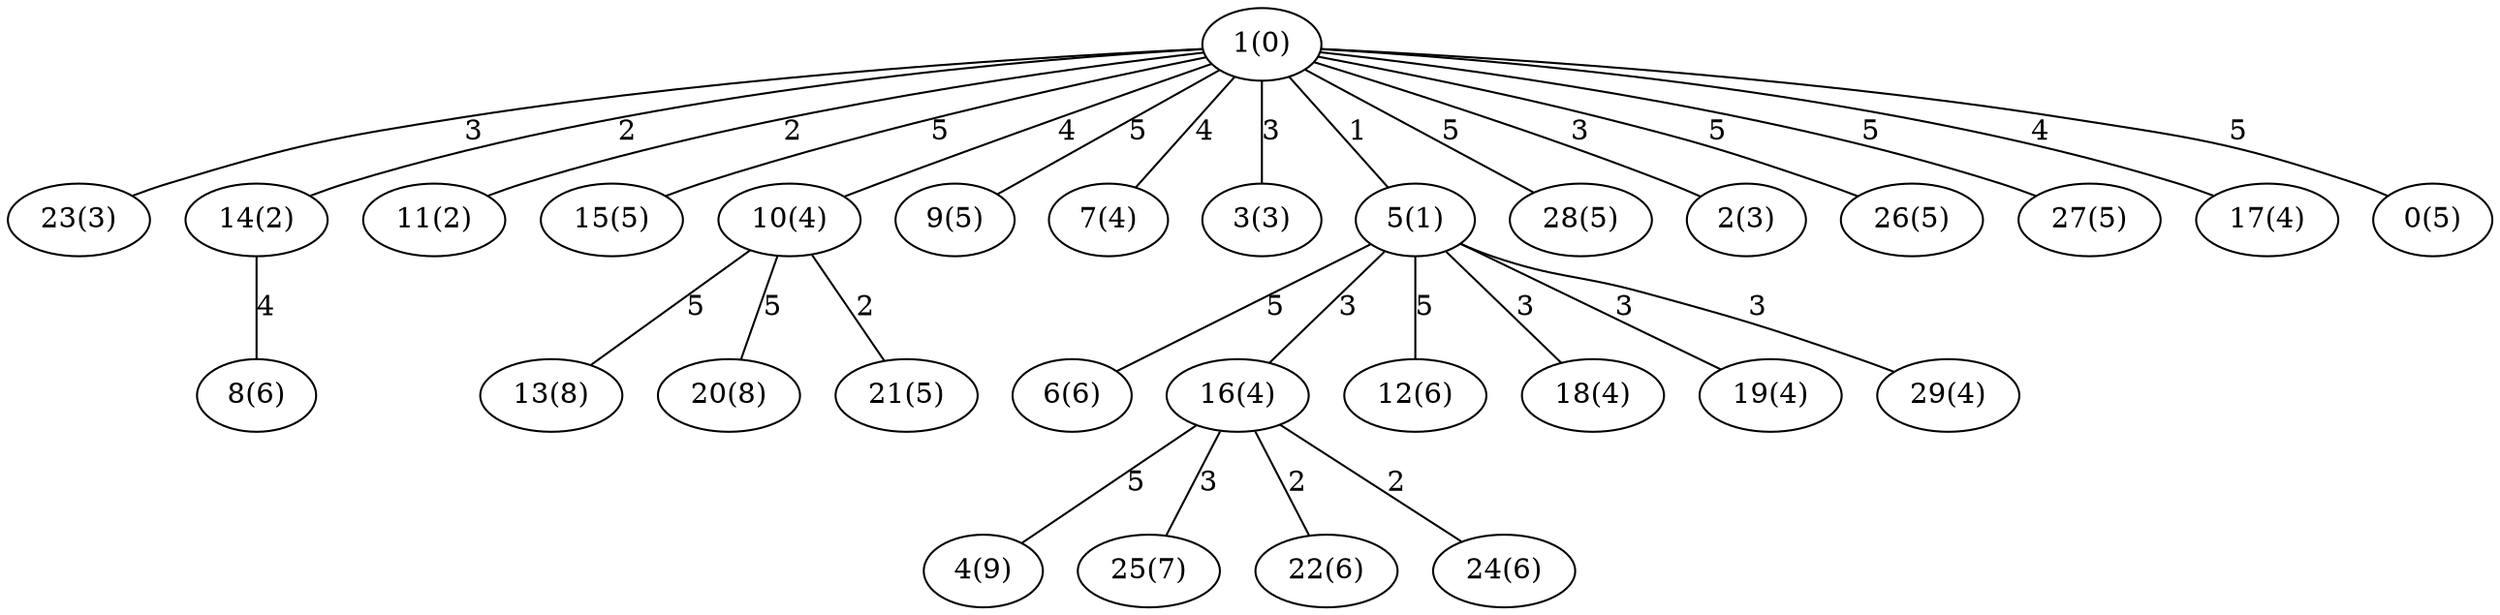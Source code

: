 graph{
   1 [label="1(0)"];
   23 [label="23(3)"];
   8 [label="8(6)"];
   13 [label="13(8)"];
   6 [label="6(6)"];
   14 [label="14(2)"];
   16 [label="16(4)"];
   11 [label="11(2)"];
   15 [label="15(5)"];
   10 [label="10(4)"];
   20 [label="20(8)"];
   9 [label="9(5)"];
   7 [label="7(4)"];
   21 [label="21(5)"];
   12 [label="12(6)"];
   3 [label="3(3)"];
   5 [label="5(1)"];
   4 [label="4(9)"];
   18 [label="18(4)"];
   25 [label="25(7)"];
   28 [label="28(5)"];
   19 [label="19(4)"];
   2 [label="2(3)"];
   22 [label="22(6)"];
   29 [label="29(4)"];
   26 [label="26(5)"];
   27 [label="27(5)"];
   24 [label="24(6)"];
   17 [label="17(4)"];
   0 [label="0(5)"];
   1 -- 27 [label="5"];
   16 -- 24 [label="2"];
   1 -- 26 [label="5"];
   1 -- 23 [label="3"];
   10 -- 13 [label="5"];
   1 -- 0 [label="5"];
   16 -- 25 [label="3"];
   1 -- 17 [label="4"];
   1 -- 15 [label="5"];
   5 -- 6 [label="5"];
   1 -- 14 [label="2"];
   5 -- 16 [label="3"];
   1 -- 11 [label="2"];
   1 -- 10 [label="4"];
   10 -- 20 [label="5"];
   1 -- 9 [label="5"];
   1 -- 7 [label="4"];
   10 -- 21 [label="2"];
   5 -- 12 [label="5"];
   5 -- 18 [label="3"];
   1 -- 3 [label="3"];
   1 -- 5 [label="1"];
   16 -- 4 [label="5"];
   5 -- 29 [label="3"];
   1 -- 28 [label="5"];
   5 -- 19 [label="3"];
   1 -- 2 [label="3"];
   16 -- 22 [label="2"];
   14 -- 8 [label="4"];
}